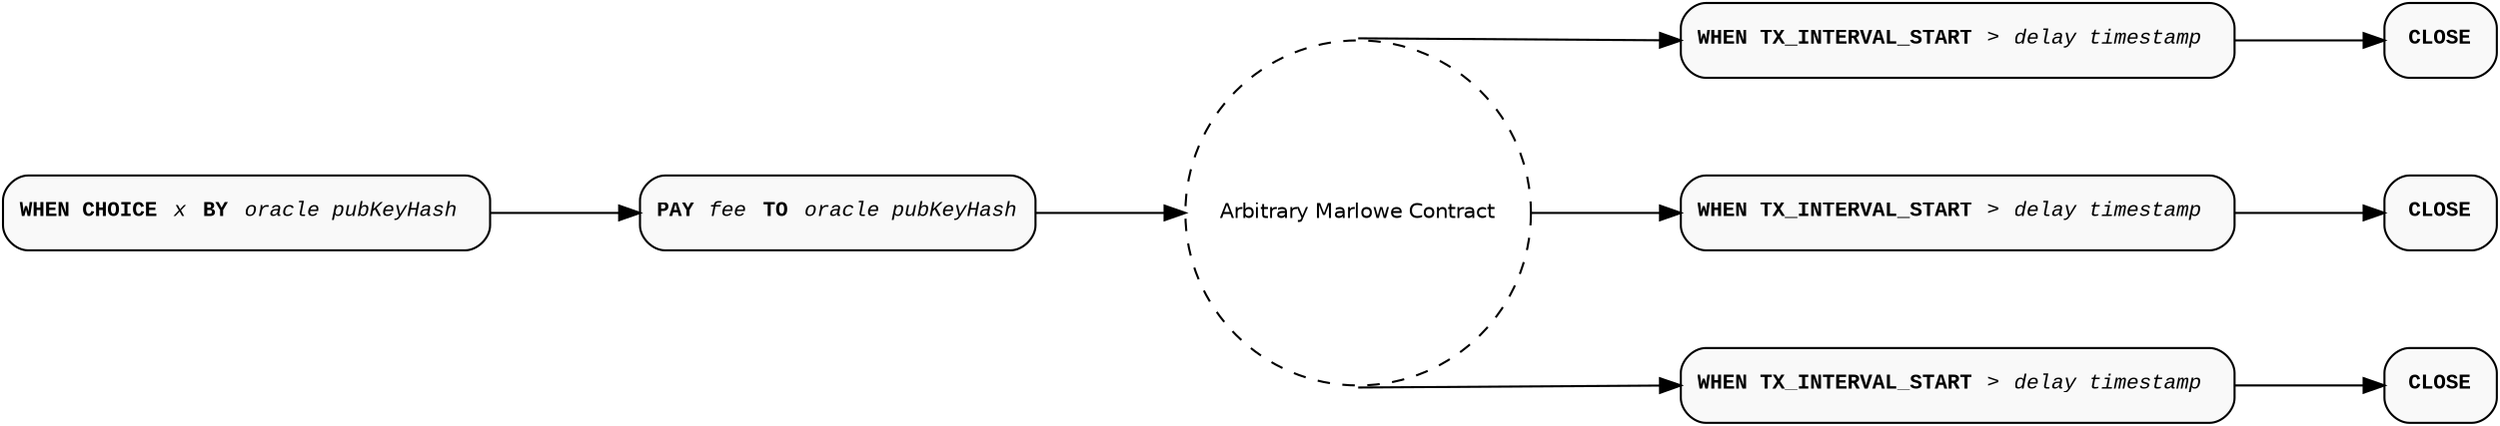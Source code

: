 digraph MarloweRequestDelay {
  rankdir=LR;
  graph [pad="0.02", nodesep="0.6", ranksep="1", splines="line"];
  node [shape=rect, style="filled, rounded", fillcolor="#f9f9f9", fontname="Courier New", fontsize="10"];
  edge [tailport="e", headport="w", color="#aaa", fontname="Courier New", fontsize="10"];

  OracleChoiceStep [label=<<b>WHEN CHOICE</b> <i>x</i> <b>BY</b> <i>oracle pubKeyHash</i> > color="#aaa" ];

  PayStep [label=<<b>PAY </b><i>fee</i> <b>TO</b> <i>oracle pubKeyHash</i>> color="#aaa" ];

  OracleChoiceStep -> PayStep;

  ContinuationThread [shape=circle, labelloc="c", labeljust="c", style="dashed,rounded", color="#aaa" fillcolor="white", fontname="Helvetica", margin="0.05", padding="10", label=<Arbitrary Marlowe Contract>];

  PayStep -> ContinuationThread;

  DelayStep1 [label=<<b>WHEN TX_INTERVAL_START</b> &gt; <i>delay timestamp</i> > color="#aaa" ];

  ContinuationThread -> DelayStep1 [tailport="n"];

  DelayStep2 [label=<<b>WHEN TX_INTERVAL_START</b> &gt; <i>delay timestamp</i> > color="#aaa" ];

  ContinuationThread -> DelayStep2;

  DelayStep3 [label=<<b>WHEN TX_INTERVAL_START</b> &gt; <i>delay timestamp</i> > color="#aaa" ];

  ContinuationThread -> DelayStep3 [tailport="s"];

  CloseStep1 [label=<<b>CLOSE</b>> color="#aaa" ];

  DelayStep1 -> CloseStep1;

  CloseStep2 [label=<<b>CLOSE</b>> color="#aaa" ];

  DelayStep2 -> CloseStep2;

  CloseStep3 [label=<<b>CLOSE</b>> color="#aaa" ];

  DelayStep3 -> CloseStep3;

}
